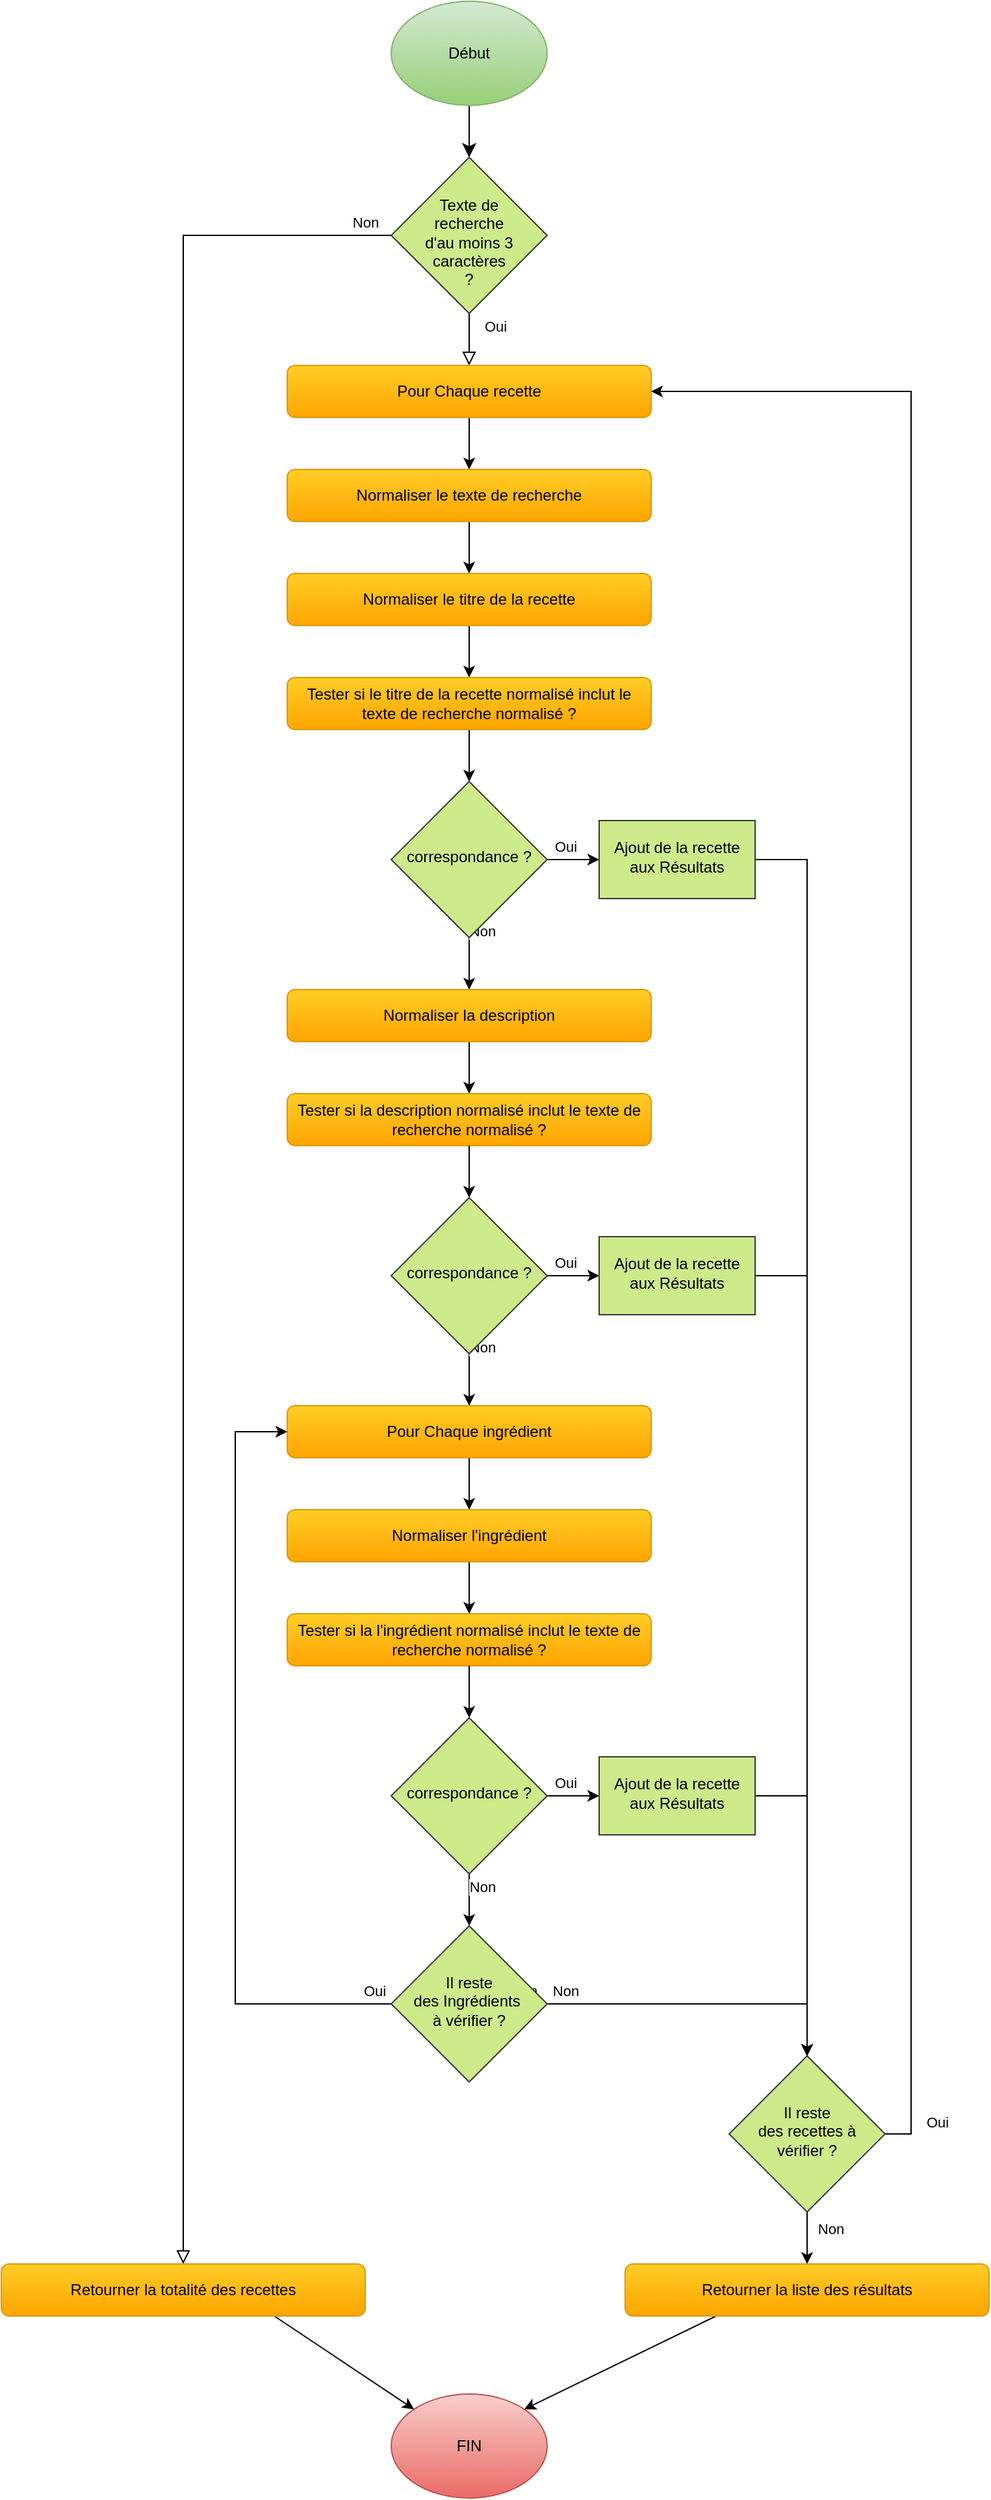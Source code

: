 <mxfile version="26.2.14">
  <diagram id="C5RBs43oDa-KdzZeNtuy" name="Page-1">
    <mxGraphModel dx="2728" dy="2133" grid="1" gridSize="10" guides="1" tooltips="1" connect="1" arrows="1" fold="1" page="1" pageScale="1" pageWidth="827" pageHeight="1169" math="0" shadow="0">
      <root>
        <mxCell id="WIyWlLk6GJQsqaUBKTNV-0" />
        <mxCell id="WIyWlLk6GJQsqaUBKTNV-1" parent="WIyWlLk6GJQsqaUBKTNV-0" />
        <mxCell id="WIyWlLk6GJQsqaUBKTNV-4" value="Oui" style="rounded=0;html=1;jettySize=auto;orthogonalLoop=1;fontSize=11;endArrow=block;endFill=0;endSize=8;strokeWidth=1;shadow=0;labelBackgroundColor=none;edgeStyle=orthogonalEdgeStyle;entryX=0.5;entryY=0;entryDx=0;entryDy=0;" parent="WIyWlLk6GJQsqaUBKTNV-1" source="WIyWlLk6GJQsqaUBKTNV-6" target="_05vcIvUHhg8-dl9z8cE-0" edge="1">
          <mxGeometry x="-0.5" y="20" relative="1" as="geometry">
            <mxPoint as="offset" />
            <mxPoint x="340" y="90" as="targetPoint" />
          </mxGeometry>
        </mxCell>
        <mxCell id="WIyWlLk6GJQsqaUBKTNV-5" value="Non" style="edgeStyle=orthogonalEdgeStyle;rounded=0;html=1;jettySize=auto;orthogonalLoop=1;fontSize=11;endArrow=block;endFill=0;endSize=8;strokeWidth=1;shadow=0;labelBackgroundColor=none;exitX=0;exitY=0.5;exitDx=0;exitDy=0;entryX=0.5;entryY=0;entryDx=0;entryDy=0;" parent="WIyWlLk6GJQsqaUBKTNV-1" source="WIyWlLk6GJQsqaUBKTNV-6" target="4Zl8JC7JTylPSSUcFEzj-79" edge="1">
          <mxGeometry x="-0.977" y="-10" relative="1" as="geometry">
            <mxPoint as="offset" />
            <mxPoint x="400" y="-10" as="sourcePoint" />
            <mxPoint x="80" y="1481" as="targetPoint" />
            <Array as="points">
              <mxPoint x="120" y="-60" />
            </Array>
          </mxGeometry>
        </mxCell>
        <mxCell id="WIyWlLk6GJQsqaUBKTNV-6" value="&lt;div&gt;&lt;br&gt;&lt;/div&gt;&lt;div&gt;Texte de&lt;/div&gt;recherche&lt;br&gt;d&#39;au moins 3 &lt;br&gt;caractères &lt;br&gt;?" style="rhombus;whiteSpace=wrap;html=1;shadow=0;fontFamily=Helvetica;fontSize=12;align=center;strokeWidth=1;spacing=6;spacingTop=-4;fillColor=#cdeb8b;strokeColor=#36393d;" parent="WIyWlLk6GJQsqaUBKTNV-1" vertex="1">
          <mxGeometry x="280" y="-120" width="120" height="120" as="geometry" />
        </mxCell>
        <mxCell id="4Zl8JC7JTylPSSUcFEzj-1" value="" style="edgeStyle=orthogonalEdgeStyle;rounded=0;orthogonalLoop=1;jettySize=auto;html=1;" edge="1" parent="WIyWlLk6GJQsqaUBKTNV-1" source="_05vcIvUHhg8-dl9z8cE-0" target="4Zl8JC7JTylPSSUcFEzj-0">
          <mxGeometry relative="1" as="geometry" />
        </mxCell>
        <mxCell id="_05vcIvUHhg8-dl9z8cE-0" value="Pour Chaque recette" style="rounded=1;whiteSpace=wrap;html=1;fontSize=12;glass=0;strokeWidth=1;shadow=0;fillColor=#ffcd28;gradientColor=#ffa500;strokeColor=#d79b00;" parent="WIyWlLk6GJQsqaUBKTNV-1" vertex="1">
          <mxGeometry x="200" y="40" width="280" height="40" as="geometry" />
        </mxCell>
        <mxCell id="_05vcIvUHhg8-dl9z8cE-110" value="FIN" style="ellipse;whiteSpace=wrap;html=1;fillColor=#f8cecc;strokeColor=#b85450;gradientColor=#ea6b66;" parent="WIyWlLk6GJQsqaUBKTNV-1" vertex="1">
          <mxGeometry x="280" y="1600" width="120" height="80" as="geometry" />
        </mxCell>
        <mxCell id="_05vcIvUHhg8-dl9z8cE-115" value="" style="edgeStyle=none;curved=1;rounded=0;orthogonalLoop=1;jettySize=auto;html=1;fontSize=12;startSize=8;endSize=8;entryX=0.5;entryY=0;entryDx=0;entryDy=0;" parent="WIyWlLk6GJQsqaUBKTNV-1" source="_05vcIvUHhg8-dl9z8cE-111" target="WIyWlLk6GJQsqaUBKTNV-6" edge="1">
          <mxGeometry relative="1" as="geometry">
            <mxPoint x="340" y="-240" as="targetPoint" />
          </mxGeometry>
        </mxCell>
        <mxCell id="_05vcIvUHhg8-dl9z8cE-111" value="Début" style="ellipse;whiteSpace=wrap;html=1;fillColor=#d5e8d4;strokeColor=#82b366;gradientColor=#97d077;" parent="WIyWlLk6GJQsqaUBKTNV-1" vertex="1">
          <mxGeometry x="280" y="-240" width="120" height="80" as="geometry" />
        </mxCell>
        <mxCell id="4Zl8JC7JTylPSSUcFEzj-3" value="" style="edgeStyle=orthogonalEdgeStyle;rounded=0;orthogonalLoop=1;jettySize=auto;html=1;" edge="1" parent="WIyWlLk6GJQsqaUBKTNV-1" source="4Zl8JC7JTylPSSUcFEzj-0" target="4Zl8JC7JTylPSSUcFEzj-2">
          <mxGeometry relative="1" as="geometry" />
        </mxCell>
        <mxCell id="4Zl8JC7JTylPSSUcFEzj-0" value="Normaliser le texte de recherche" style="rounded=1;whiteSpace=wrap;html=1;fontSize=12;glass=0;strokeWidth=1;shadow=0;fillColor=#ffcd28;gradientColor=#ffa500;strokeColor=#d79b00;" vertex="1" parent="WIyWlLk6GJQsqaUBKTNV-1">
          <mxGeometry x="200" y="120" width="280" height="40" as="geometry" />
        </mxCell>
        <mxCell id="4Zl8JC7JTylPSSUcFEzj-28" value="" style="edgeStyle=orthogonalEdgeStyle;rounded=0;orthogonalLoop=1;jettySize=auto;html=1;" edge="1" parent="WIyWlLk6GJQsqaUBKTNV-1" source="4Zl8JC7JTylPSSUcFEzj-2" target="4Zl8JC7JTylPSSUcFEzj-27">
          <mxGeometry relative="1" as="geometry" />
        </mxCell>
        <mxCell id="4Zl8JC7JTylPSSUcFEzj-2" value="Normaliser le titre de la recette" style="rounded=1;whiteSpace=wrap;html=1;fontSize=12;glass=0;strokeWidth=1;shadow=0;fillColor=#ffcd28;gradientColor=#ffa500;strokeColor=#d79b00;" vertex="1" parent="WIyWlLk6GJQsqaUBKTNV-1">
          <mxGeometry x="200" y="200" width="280" height="40" as="geometry" />
        </mxCell>
        <mxCell id="4Zl8JC7JTylPSSUcFEzj-12" value="" style="edgeStyle=orthogonalEdgeStyle;rounded=0;orthogonalLoop=1;jettySize=auto;html=1;" edge="1" parent="WIyWlLk6GJQsqaUBKTNV-1" source="4Zl8JC7JTylPSSUcFEzj-9" target="4Zl8JC7JTylPSSUcFEzj-11">
          <mxGeometry relative="1" as="geometry" />
        </mxCell>
        <mxCell id="4Zl8JC7JTylPSSUcFEzj-31" value="Oui" style="edgeLabel;html=1;align=center;verticalAlign=middle;resizable=0;points=[];" vertex="1" connectable="0" parent="4Zl8JC7JTylPSSUcFEzj-12">
          <mxGeometry x="-0.325" y="-4" relative="1" as="geometry">
            <mxPoint y="-14" as="offset" />
          </mxGeometry>
        </mxCell>
        <mxCell id="4Zl8JC7JTylPSSUcFEzj-14" value="" style="edgeStyle=orthogonalEdgeStyle;rounded=0;orthogonalLoop=1;jettySize=auto;html=1;" edge="1" parent="WIyWlLk6GJQsqaUBKTNV-1" source="4Zl8JC7JTylPSSUcFEzj-9" target="4Zl8JC7JTylPSSUcFEzj-13">
          <mxGeometry relative="1" as="geometry" />
        </mxCell>
        <mxCell id="4Zl8JC7JTylPSSUcFEzj-30" value="Non" style="edgeLabel;html=1;align=center;verticalAlign=middle;resizable=0;points=[];" vertex="1" connectable="0" parent="4Zl8JC7JTylPSSUcFEzj-14">
          <mxGeometry x="-0.16" y="1" relative="1" as="geometry">
            <mxPoint x="9" y="-22" as="offset" />
          </mxGeometry>
        </mxCell>
        <mxCell id="4Zl8JC7JTylPSSUcFEzj-9" value="correspondance ?" style="rhombus;whiteSpace=wrap;html=1;shadow=0;fontFamily=Helvetica;fontSize=12;align=center;strokeWidth=1;spacing=6;spacingTop=-4;fillColor=#cdeb8b;strokeColor=#36393d;" vertex="1" parent="WIyWlLk6GJQsqaUBKTNV-1">
          <mxGeometry x="280" y="360" width="120" height="120" as="geometry" />
        </mxCell>
        <mxCell id="4Zl8JC7JTylPSSUcFEzj-47" value="" style="edgeStyle=orthogonalEdgeStyle;rounded=0;orthogonalLoop=1;jettySize=auto;html=1;entryX=0.5;entryY=0;entryDx=0;entryDy=0;exitX=1;exitY=0.5;exitDx=0;exitDy=0;" edge="1" parent="WIyWlLk6GJQsqaUBKTNV-1" source="4Zl8JC7JTylPSSUcFEzj-11" target="4Zl8JC7JTylPSSUcFEzj-43">
          <mxGeometry relative="1" as="geometry">
            <mxPoint x="680" y="420" as="targetPoint" />
          </mxGeometry>
        </mxCell>
        <mxCell id="4Zl8JC7JTylPSSUcFEzj-11" value="&lt;div&gt;Ajout de la recette aux Résultats&lt;/div&gt;" style="whiteSpace=wrap;html=1;fillColor=#cdeb8b;strokeColor=#36393d;shadow=0;strokeWidth=1;spacing=6;spacingTop=-4;" vertex="1" parent="WIyWlLk6GJQsqaUBKTNV-1">
          <mxGeometry x="440" y="390" width="120" height="60" as="geometry" />
        </mxCell>
        <mxCell id="4Zl8JC7JTylPSSUcFEzj-33" value="" style="edgeStyle=orthogonalEdgeStyle;rounded=0;orthogonalLoop=1;jettySize=auto;html=1;" edge="1" parent="WIyWlLk6GJQsqaUBKTNV-1" source="4Zl8JC7JTylPSSUcFEzj-13" target="4Zl8JC7JTylPSSUcFEzj-32">
          <mxGeometry relative="1" as="geometry" />
        </mxCell>
        <mxCell id="4Zl8JC7JTylPSSUcFEzj-13" value="Normaliser la description" style="rounded=1;whiteSpace=wrap;html=1;fontSize=12;glass=0;strokeWidth=1;shadow=0;fillColor=#ffcd28;gradientColor=#ffa500;strokeColor=#d79b00;" vertex="1" parent="WIyWlLk6GJQsqaUBKTNV-1">
          <mxGeometry x="200" y="520" width="280" height="40" as="geometry" />
        </mxCell>
        <mxCell id="4Zl8JC7JTylPSSUcFEzj-29" value="" style="edgeStyle=orthogonalEdgeStyle;rounded=0;orthogonalLoop=1;jettySize=auto;html=1;" edge="1" parent="WIyWlLk6GJQsqaUBKTNV-1" source="4Zl8JC7JTylPSSUcFEzj-27" target="4Zl8JC7JTylPSSUcFEzj-9">
          <mxGeometry relative="1" as="geometry" />
        </mxCell>
        <mxCell id="4Zl8JC7JTylPSSUcFEzj-27" value="Tester si le titre de la recette normalisé inclut le texte de recherche normalisé ?" style="rounded=1;whiteSpace=wrap;html=1;fontSize=12;glass=0;strokeWidth=1;shadow=0;fillColor=#ffcd28;gradientColor=#ffa500;strokeColor=#d79b00;" vertex="1" parent="WIyWlLk6GJQsqaUBKTNV-1">
          <mxGeometry x="200" y="280" width="280" height="40" as="geometry" />
        </mxCell>
        <mxCell id="4Zl8JC7JTylPSSUcFEzj-32" value="Tester si la description normalisé inclut le texte de recherche normalisé ?" style="rounded=1;whiteSpace=wrap;html=1;fontSize=12;glass=0;strokeWidth=1;shadow=0;fillColor=#ffcd28;gradientColor=#ffa500;strokeColor=#d79b00;" vertex="1" parent="WIyWlLk6GJQsqaUBKTNV-1">
          <mxGeometry x="200" y="600" width="280" height="40" as="geometry" />
        </mxCell>
        <mxCell id="4Zl8JC7JTylPSSUcFEzj-34" value="" style="edgeStyle=orthogonalEdgeStyle;rounded=0;orthogonalLoop=1;jettySize=auto;html=1;" edge="1" parent="WIyWlLk6GJQsqaUBKTNV-1" source="4Zl8JC7JTylPSSUcFEzj-38" target="4Zl8JC7JTylPSSUcFEzj-39">
          <mxGeometry relative="1" as="geometry" />
        </mxCell>
        <mxCell id="4Zl8JC7JTylPSSUcFEzj-35" value="Oui" style="edgeLabel;html=1;align=center;verticalAlign=middle;resizable=0;points=[];" vertex="1" connectable="0" parent="4Zl8JC7JTylPSSUcFEzj-34">
          <mxGeometry x="-0.325" y="-4" relative="1" as="geometry">
            <mxPoint y="-14" as="offset" />
          </mxGeometry>
        </mxCell>
        <mxCell id="4Zl8JC7JTylPSSUcFEzj-36" value="" style="edgeStyle=orthogonalEdgeStyle;rounded=0;orthogonalLoop=1;jettySize=auto;html=1;entryX=0.5;entryY=0;entryDx=0;entryDy=0;" edge="1" parent="WIyWlLk6GJQsqaUBKTNV-1" source="4Zl8JC7JTylPSSUcFEzj-38" target="4Zl8JC7JTylPSSUcFEzj-51">
          <mxGeometry relative="1" as="geometry">
            <mxPoint x="340" y="840" as="targetPoint" />
          </mxGeometry>
        </mxCell>
        <mxCell id="4Zl8JC7JTylPSSUcFEzj-37" value="Non" style="edgeLabel;html=1;align=center;verticalAlign=middle;resizable=0;points=[];" vertex="1" connectable="0" parent="4Zl8JC7JTylPSSUcFEzj-36">
          <mxGeometry x="-0.16" y="1" relative="1" as="geometry">
            <mxPoint x="9" y="-22" as="offset" />
          </mxGeometry>
        </mxCell>
        <mxCell id="4Zl8JC7JTylPSSUcFEzj-38" value="correspondance ?" style="rhombus;whiteSpace=wrap;html=1;shadow=0;fontFamily=Helvetica;fontSize=12;align=center;strokeWidth=1;spacing=6;spacingTop=-4;fillColor=#cdeb8b;strokeColor=#36393d;" vertex="1" parent="WIyWlLk6GJQsqaUBKTNV-1">
          <mxGeometry x="280" y="680" width="120" height="120" as="geometry" />
        </mxCell>
        <mxCell id="4Zl8JC7JTylPSSUcFEzj-49" value="" style="edgeStyle=orthogonalEdgeStyle;rounded=0;orthogonalLoop=1;jettySize=auto;html=1;entryX=0.5;entryY=0;entryDx=0;entryDy=0;exitX=1;exitY=0.5;exitDx=0;exitDy=0;" edge="1" parent="WIyWlLk6GJQsqaUBKTNV-1" source="4Zl8JC7JTylPSSUcFEzj-39" target="4Zl8JC7JTylPSSUcFEzj-43">
          <mxGeometry relative="1" as="geometry">
            <mxPoint x="680" y="740" as="targetPoint" />
          </mxGeometry>
        </mxCell>
        <mxCell id="4Zl8JC7JTylPSSUcFEzj-39" value="&lt;div&gt;Ajout de la recette aux Résultats&lt;/div&gt;" style="whiteSpace=wrap;html=1;fillColor=#cdeb8b;strokeColor=#36393d;shadow=0;strokeWidth=1;spacing=6;spacingTop=-4;" vertex="1" parent="WIyWlLk6GJQsqaUBKTNV-1">
          <mxGeometry x="440" y="710" width="120" height="60" as="geometry" />
        </mxCell>
        <mxCell id="4Zl8JC7JTylPSSUcFEzj-40" value="" style="edgeStyle=orthogonalEdgeStyle;rounded=0;orthogonalLoop=1;jettySize=auto;html=1;exitX=0.5;exitY=1;exitDx=0;exitDy=0;" edge="1" parent="WIyWlLk6GJQsqaUBKTNV-1" target="4Zl8JC7JTylPSSUcFEzj-38" source="4Zl8JC7JTylPSSUcFEzj-32">
          <mxGeometry relative="1" as="geometry">
            <mxPoint x="340" y="670" as="sourcePoint" />
          </mxGeometry>
        </mxCell>
        <mxCell id="4Zl8JC7JTylPSSUcFEzj-45" value="" style="edgeStyle=orthogonalEdgeStyle;rounded=0;orthogonalLoop=1;jettySize=auto;html=1;entryX=1;entryY=0.5;entryDx=0;entryDy=0;exitX=1;exitY=0.5;exitDx=0;exitDy=0;" edge="1" parent="WIyWlLk6GJQsqaUBKTNV-1" source="4Zl8JC7JTylPSSUcFEzj-43" target="_05vcIvUHhg8-dl9z8cE-0">
          <mxGeometry relative="1" as="geometry">
            <mxPoint x="540" y="1390" as="sourcePoint" />
            <mxPoint x="360" y="60" as="targetPoint" />
            <Array as="points">
              <mxPoint x="680" y="1400" />
              <mxPoint x="680" y="60" />
            </Array>
          </mxGeometry>
        </mxCell>
        <mxCell id="4Zl8JC7JTylPSSUcFEzj-50" value="Oui" style="edgeLabel;html=1;align=center;verticalAlign=middle;resizable=0;points=[];" vertex="1" connectable="0" parent="4Zl8JC7JTylPSSUcFEzj-45">
          <mxGeometry x="-0.953" y="3" relative="1" as="geometry">
            <mxPoint x="23" y="7" as="offset" />
          </mxGeometry>
        </mxCell>
        <mxCell id="4Zl8JC7JTylPSSUcFEzj-75" value="" style="edgeStyle=orthogonalEdgeStyle;rounded=0;orthogonalLoop=1;jettySize=auto;html=1;entryX=0.5;entryY=0;entryDx=0;entryDy=0;" edge="1" parent="WIyWlLk6GJQsqaUBKTNV-1" source="4Zl8JC7JTylPSSUcFEzj-43" target="4Zl8JC7JTylPSSUcFEzj-77">
          <mxGeometry relative="1" as="geometry">
            <mxPoint x="690" y="1530" as="targetPoint" />
          </mxGeometry>
        </mxCell>
        <mxCell id="4Zl8JC7JTylPSSUcFEzj-76" value="Non" style="edgeLabel;html=1;align=center;verticalAlign=middle;resizable=0;points=[];" vertex="1" connectable="0" parent="4Zl8JC7JTylPSSUcFEzj-75">
          <mxGeometry x="-0.056" y="-1" relative="1" as="geometry">
            <mxPoint x="19" y="-6" as="offset" />
          </mxGeometry>
        </mxCell>
        <mxCell id="4Zl8JC7JTylPSSUcFEzj-43" value="Il reste &lt;br&gt;des recettes à vérifier ?" style="rhombus;whiteSpace=wrap;html=1;shadow=0;fontFamily=Helvetica;fontSize=12;align=center;strokeWidth=1;spacing=6;spacingTop=-4;fillColor=#cdeb8b;strokeColor=#36393d;" vertex="1" parent="WIyWlLk6GJQsqaUBKTNV-1">
          <mxGeometry x="540" y="1340" width="120" height="120" as="geometry" />
        </mxCell>
        <mxCell id="4Zl8JC7JTylPSSUcFEzj-53" value="" style="edgeStyle=orthogonalEdgeStyle;rounded=0;orthogonalLoop=1;jettySize=auto;html=1;" edge="1" parent="WIyWlLk6GJQsqaUBKTNV-1" source="4Zl8JC7JTylPSSUcFEzj-51" target="4Zl8JC7JTylPSSUcFEzj-52">
          <mxGeometry relative="1" as="geometry" />
        </mxCell>
        <mxCell id="4Zl8JC7JTylPSSUcFEzj-51" value="Pour Chaque ingrédient" style="rounded=1;whiteSpace=wrap;html=1;fontSize=12;glass=0;strokeWidth=1;shadow=0;fillColor=#ffcd28;gradientColor=#ffa500;strokeColor=#d79b00;" vertex="1" parent="WIyWlLk6GJQsqaUBKTNV-1">
          <mxGeometry x="200" y="840" width="280" height="40" as="geometry" />
        </mxCell>
        <mxCell id="4Zl8JC7JTylPSSUcFEzj-62" value="" style="edgeStyle=orthogonalEdgeStyle;rounded=0;orthogonalLoop=1;jettySize=auto;html=1;" edge="1" parent="WIyWlLk6GJQsqaUBKTNV-1" source="4Zl8JC7JTylPSSUcFEzj-52" target="4Zl8JC7JTylPSSUcFEzj-54">
          <mxGeometry relative="1" as="geometry" />
        </mxCell>
        <mxCell id="4Zl8JC7JTylPSSUcFEzj-52" value="Normaliser l&#39;ingrédient" style="rounded=1;whiteSpace=wrap;html=1;fontSize=12;glass=0;strokeWidth=1;shadow=0;fillColor=#ffcd28;gradientColor=#ffa500;strokeColor=#d79b00;" vertex="1" parent="WIyWlLk6GJQsqaUBKTNV-1">
          <mxGeometry x="200" y="920" width="280" height="40" as="geometry" />
        </mxCell>
        <mxCell id="4Zl8JC7JTylPSSUcFEzj-54" value="Tester si la l&#39;ingrédient normalisé inclut le texte de recherche normalisé ?" style="rounded=1;whiteSpace=wrap;html=1;fontSize=12;glass=0;strokeWidth=1;shadow=0;fillColor=#ffcd28;gradientColor=#ffa500;strokeColor=#d79b00;" vertex="1" parent="WIyWlLk6GJQsqaUBKTNV-1">
          <mxGeometry x="200" y="1000" width="280" height="40" as="geometry" />
        </mxCell>
        <mxCell id="4Zl8JC7JTylPSSUcFEzj-55" value="" style="edgeStyle=orthogonalEdgeStyle;rounded=0;orthogonalLoop=1;jettySize=auto;html=1;" edge="1" parent="WIyWlLk6GJQsqaUBKTNV-1" source="4Zl8JC7JTylPSSUcFEzj-59" target="4Zl8JC7JTylPSSUcFEzj-60">
          <mxGeometry relative="1" as="geometry" />
        </mxCell>
        <mxCell id="4Zl8JC7JTylPSSUcFEzj-56" value="Oui" style="edgeLabel;html=1;align=center;verticalAlign=middle;resizable=0;points=[];" vertex="1" connectable="0" parent="4Zl8JC7JTylPSSUcFEzj-55">
          <mxGeometry x="-0.325" y="-4" relative="1" as="geometry">
            <mxPoint y="-14" as="offset" />
          </mxGeometry>
        </mxCell>
        <mxCell id="4Zl8JC7JTylPSSUcFEzj-57" value="" style="edgeStyle=orthogonalEdgeStyle;rounded=0;orthogonalLoop=1;jettySize=auto;html=1;entryX=0.5;entryY=0;entryDx=0;entryDy=0;" edge="1" parent="WIyWlLk6GJQsqaUBKTNV-1" source="4Zl8JC7JTylPSSUcFEzj-59" target="4Zl8JC7JTylPSSUcFEzj-65">
          <mxGeometry relative="1" as="geometry">
            <mxPoint x="340" y="1240" as="targetPoint" />
          </mxGeometry>
        </mxCell>
        <mxCell id="4Zl8JC7JTylPSSUcFEzj-58" value="Non" style="edgeLabel;html=1;align=center;verticalAlign=middle;resizable=0;points=[];" vertex="1" connectable="0" parent="4Zl8JC7JTylPSSUcFEzj-57">
          <mxGeometry x="-0.16" y="1" relative="1" as="geometry">
            <mxPoint x="9" y="-7" as="offset" />
          </mxGeometry>
        </mxCell>
        <mxCell id="4Zl8JC7JTylPSSUcFEzj-59" value="correspondance ?" style="rhombus;whiteSpace=wrap;html=1;shadow=0;fontFamily=Helvetica;fontSize=12;align=center;strokeWidth=1;spacing=6;spacingTop=-4;fillColor=#cdeb8b;strokeColor=#36393d;" vertex="1" parent="WIyWlLk6GJQsqaUBKTNV-1">
          <mxGeometry x="280" y="1080" width="120" height="120" as="geometry" />
        </mxCell>
        <mxCell id="4Zl8JC7JTylPSSUcFEzj-64" value="" style="edgeStyle=orthogonalEdgeStyle;rounded=0;orthogonalLoop=1;jettySize=auto;html=1;entryX=0.5;entryY=0;entryDx=0;entryDy=0;exitX=1;exitY=0.5;exitDx=0;exitDy=0;" edge="1" parent="WIyWlLk6GJQsqaUBKTNV-1" source="4Zl8JC7JTylPSSUcFEzj-60" target="4Zl8JC7JTylPSSUcFEzj-43">
          <mxGeometry relative="1" as="geometry">
            <mxPoint x="680" y="1140" as="targetPoint" />
          </mxGeometry>
        </mxCell>
        <mxCell id="4Zl8JC7JTylPSSUcFEzj-60" value="&lt;div&gt;Ajout de la recette aux Résultats&lt;/div&gt;" style="whiteSpace=wrap;html=1;fillColor=#cdeb8b;strokeColor=#36393d;shadow=0;strokeWidth=1;spacing=6;spacingTop=-4;" vertex="1" parent="WIyWlLk6GJQsqaUBKTNV-1">
          <mxGeometry x="440" y="1110" width="120" height="60" as="geometry" />
        </mxCell>
        <mxCell id="4Zl8JC7JTylPSSUcFEzj-61" value="" style="edgeStyle=orthogonalEdgeStyle;rounded=0;orthogonalLoop=1;jettySize=auto;html=1;exitX=0.5;exitY=1;exitDx=0;exitDy=0;" edge="1" parent="WIyWlLk6GJQsqaUBKTNV-1" source="4Zl8JC7JTylPSSUcFEzj-54" target="4Zl8JC7JTylPSSUcFEzj-59">
          <mxGeometry relative="1" as="geometry">
            <mxPoint x="340" y="1070" as="sourcePoint" />
          </mxGeometry>
        </mxCell>
        <mxCell id="4Zl8JC7JTylPSSUcFEzj-67" value="" style="edgeStyle=orthogonalEdgeStyle;rounded=0;orthogonalLoop=1;jettySize=auto;html=1;entryX=0;entryY=0.5;entryDx=0;entryDy=0;" edge="1" parent="WIyWlLk6GJQsqaUBKTNV-1" source="4Zl8JC7JTylPSSUcFEzj-65" target="4Zl8JC7JTylPSSUcFEzj-51">
          <mxGeometry relative="1" as="geometry">
            <mxPoint x="200" y="1300" as="targetPoint" />
            <Array as="points">
              <mxPoint x="160" y="1300" />
              <mxPoint x="160" y="860" />
            </Array>
          </mxGeometry>
        </mxCell>
        <mxCell id="4Zl8JC7JTylPSSUcFEzj-73" value="Oui" style="edgeLabel;html=1;align=center;verticalAlign=middle;resizable=0;points=[];" vertex="1" connectable="0" parent="4Zl8JC7JTylPSSUcFEzj-67">
          <mxGeometry x="-0.832" relative="1" as="geometry">
            <mxPoint x="37" y="-10" as="offset" />
          </mxGeometry>
        </mxCell>
        <mxCell id="4Zl8JC7JTylPSSUcFEzj-70" value="" style="edgeStyle=orthogonalEdgeStyle;rounded=0;orthogonalLoop=1;jettySize=auto;html=1;entryX=0.5;entryY=0;entryDx=0;entryDy=0;" edge="1" parent="WIyWlLk6GJQsqaUBKTNV-1" source="4Zl8JC7JTylPSSUcFEzj-65" target="4Zl8JC7JTylPSSUcFEzj-43">
          <mxGeometry relative="1" as="geometry">
            <mxPoint x="480" y="1300" as="targetPoint" />
          </mxGeometry>
        </mxCell>
        <mxCell id="4Zl8JC7JTylPSSUcFEzj-72" value="Non" style="edgeLabel;html=1;align=center;verticalAlign=middle;resizable=0;points=[];" vertex="1" connectable="0" parent="4Zl8JC7JTylPSSUcFEzj-70">
          <mxGeometry x="-0.18" y="1" relative="1" as="geometry">
            <mxPoint x="-117" y="-9" as="offset" />
          </mxGeometry>
        </mxCell>
        <mxCell id="4Zl8JC7JTylPSSUcFEzj-82" value="Non" style="edgeLabel;html=1;align=center;verticalAlign=middle;resizable=0;points=[];" vertex="1" connectable="0" parent="4Zl8JC7JTylPSSUcFEzj-70">
          <mxGeometry x="-0.45" y="1" relative="1" as="geometry">
            <mxPoint x="-52" y="-9" as="offset" />
          </mxGeometry>
        </mxCell>
        <mxCell id="4Zl8JC7JTylPSSUcFEzj-65" value="Il reste &lt;br&gt;&lt;div&gt;des Ingrédients&amp;nbsp;&lt;/div&gt;&lt;div&gt;à vérifier ?&lt;/div&gt;" style="rhombus;whiteSpace=wrap;html=1;shadow=0;fontFamily=Helvetica;fontSize=12;align=center;strokeWidth=1;spacing=6;spacingTop=-4;fillColor=#cdeb8b;strokeColor=#36393d;" vertex="1" parent="WIyWlLk6GJQsqaUBKTNV-1">
          <mxGeometry x="280" y="1240" width="120" height="120" as="geometry" />
        </mxCell>
        <mxCell id="4Zl8JC7JTylPSSUcFEzj-78" value="" style="rounded=0;orthogonalLoop=1;jettySize=auto;html=1;exitX=0.25;exitY=1;exitDx=0;exitDy=0;entryX=1;entryY=0;entryDx=0;entryDy=0;" edge="1" parent="WIyWlLk6GJQsqaUBKTNV-1" source="4Zl8JC7JTylPSSUcFEzj-77" target="_05vcIvUHhg8-dl9z8cE-110">
          <mxGeometry relative="1" as="geometry" />
        </mxCell>
        <mxCell id="4Zl8JC7JTylPSSUcFEzj-77" value="Retourner la liste des résultats" style="rounded=1;whiteSpace=wrap;html=1;fontSize=12;glass=0;strokeWidth=1;shadow=0;fillColor=#ffcd28;gradientColor=#ffa500;strokeColor=#d79b00;" vertex="1" parent="WIyWlLk6GJQsqaUBKTNV-1">
          <mxGeometry x="460" y="1500" width="280" height="40" as="geometry" />
        </mxCell>
        <mxCell id="4Zl8JC7JTylPSSUcFEzj-81" value="" style="rounded=0;orthogonalLoop=1;jettySize=auto;html=1;entryX=0;entryY=0;entryDx=0;entryDy=0;exitX=0.75;exitY=1;exitDx=0;exitDy=0;" edge="1" parent="WIyWlLk6GJQsqaUBKTNV-1" source="4Zl8JC7JTylPSSUcFEzj-79" target="_05vcIvUHhg8-dl9z8cE-110">
          <mxGeometry relative="1" as="geometry">
            <mxPoint x="380" y="1520" as="targetPoint" />
          </mxGeometry>
        </mxCell>
        <mxCell id="4Zl8JC7JTylPSSUcFEzj-79" value="Retourner la totalité des recettes" style="rounded=1;whiteSpace=wrap;html=1;fontSize=12;glass=0;strokeWidth=1;shadow=0;fillColor=#ffcd28;gradientColor=#ffa500;strokeColor=#d79b00;" vertex="1" parent="WIyWlLk6GJQsqaUBKTNV-1">
          <mxGeometry x="-20" y="1500" width="280" height="40" as="geometry" />
        </mxCell>
      </root>
    </mxGraphModel>
  </diagram>
</mxfile>
